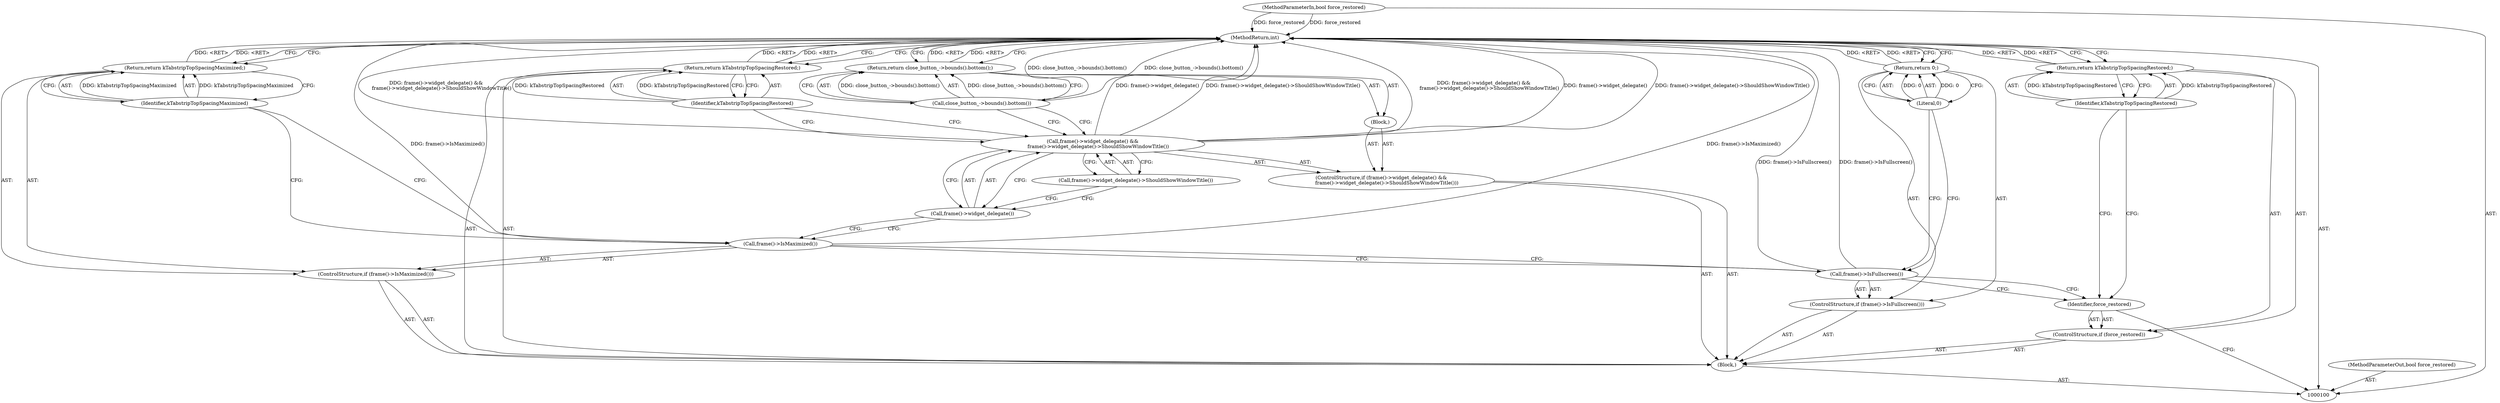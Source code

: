 digraph "0_Chrome_7ee3acb08d9de663e5ec3148ee98b666cd32ad82" {
"1000124" [label="(MethodReturn,int)"];
"1000119" [label="(Block,)"];
"1000118" [label="(Call,frame()->widget_delegate()->ShouldShowWindowTitle())"];
"1000121" [label="(Call,close_button_->bounds().bottom())"];
"1000120" [label="(Return,return close_button_->bounds().bottom();)"];
"1000122" [label="(Return,return kTabstripTopSpacingRestored;)"];
"1000123" [label="(Identifier,kTabstripTopSpacingRestored)"];
"1000102" [label="(Block,)"];
"1000101" [label="(MethodParameterIn,bool force_restored)"];
"1000150" [label="(MethodParameterOut,bool force_restored)"];
"1000103" [label="(ControlStructure,if (force_restored))"];
"1000104" [label="(Identifier,force_restored)"];
"1000106" [label="(Identifier,kTabstripTopSpacingRestored)"];
"1000105" [label="(Return,return kTabstripTopSpacingRestored;)"];
"1000107" [label="(ControlStructure,if (frame()->IsFullscreen()))"];
"1000108" [label="(Call,frame()->IsFullscreen())"];
"1000110" [label="(Literal,0)"];
"1000109" [label="(Return,return 0;)"];
"1000111" [label="(ControlStructure,if (frame()->IsMaximized()))"];
"1000112" [label="(Call,frame()->IsMaximized())"];
"1000114" [label="(Identifier,kTabstripTopSpacingMaximized)"];
"1000113" [label="(Return,return kTabstripTopSpacingMaximized;)"];
"1000115" [label="(ControlStructure,if (frame()->widget_delegate() &&\n       frame()->widget_delegate()->ShouldShowWindowTitle()))"];
"1000116" [label="(Call,frame()->widget_delegate() &&\n       frame()->widget_delegate()->ShouldShowWindowTitle())"];
"1000117" [label="(Call,frame()->widget_delegate())"];
"1000124" -> "1000100"  [label="AST: "];
"1000124" -> "1000105"  [label="CFG: "];
"1000124" -> "1000109"  [label="CFG: "];
"1000124" -> "1000113"  [label="CFG: "];
"1000124" -> "1000120"  [label="CFG: "];
"1000124" -> "1000122"  [label="CFG: "];
"1000122" -> "1000124"  [label="DDG: <RET>"];
"1000116" -> "1000124"  [label="DDG: frame()->widget_delegate()"];
"1000116" -> "1000124"  [label="DDG: frame()->widget_delegate()->ShouldShowWindowTitle()"];
"1000116" -> "1000124"  [label="DDG: frame()->widget_delegate() &&\n       frame()->widget_delegate()->ShouldShowWindowTitle()"];
"1000108" -> "1000124"  [label="DDG: frame()->IsFullscreen()"];
"1000121" -> "1000124"  [label="DDG: close_button_->bounds().bottom()"];
"1000112" -> "1000124"  [label="DDG: frame()->IsMaximized()"];
"1000101" -> "1000124"  [label="DDG: force_restored"];
"1000120" -> "1000124"  [label="DDG: <RET>"];
"1000109" -> "1000124"  [label="DDG: <RET>"];
"1000113" -> "1000124"  [label="DDG: <RET>"];
"1000105" -> "1000124"  [label="DDG: <RET>"];
"1000119" -> "1000115"  [label="AST: "];
"1000120" -> "1000119"  [label="AST: "];
"1000118" -> "1000116"  [label="AST: "];
"1000118" -> "1000117"  [label="CFG: "];
"1000116" -> "1000118"  [label="CFG: "];
"1000121" -> "1000120"  [label="AST: "];
"1000121" -> "1000116"  [label="CFG: "];
"1000120" -> "1000121"  [label="CFG: "];
"1000121" -> "1000124"  [label="DDG: close_button_->bounds().bottom()"];
"1000121" -> "1000120"  [label="DDG: close_button_->bounds().bottom()"];
"1000120" -> "1000119"  [label="AST: "];
"1000120" -> "1000121"  [label="CFG: "];
"1000121" -> "1000120"  [label="AST: "];
"1000124" -> "1000120"  [label="CFG: "];
"1000120" -> "1000124"  [label="DDG: <RET>"];
"1000121" -> "1000120"  [label="DDG: close_button_->bounds().bottom()"];
"1000122" -> "1000102"  [label="AST: "];
"1000122" -> "1000123"  [label="CFG: "];
"1000123" -> "1000122"  [label="AST: "];
"1000124" -> "1000122"  [label="CFG: "];
"1000122" -> "1000124"  [label="DDG: <RET>"];
"1000123" -> "1000122"  [label="DDG: kTabstripTopSpacingRestored"];
"1000123" -> "1000122"  [label="AST: "];
"1000123" -> "1000116"  [label="CFG: "];
"1000122" -> "1000123"  [label="CFG: "];
"1000123" -> "1000122"  [label="DDG: kTabstripTopSpacingRestored"];
"1000102" -> "1000100"  [label="AST: "];
"1000103" -> "1000102"  [label="AST: "];
"1000107" -> "1000102"  [label="AST: "];
"1000111" -> "1000102"  [label="AST: "];
"1000115" -> "1000102"  [label="AST: "];
"1000122" -> "1000102"  [label="AST: "];
"1000101" -> "1000100"  [label="AST: "];
"1000101" -> "1000124"  [label="DDG: force_restored"];
"1000150" -> "1000100"  [label="AST: "];
"1000103" -> "1000102"  [label="AST: "];
"1000104" -> "1000103"  [label="AST: "];
"1000105" -> "1000103"  [label="AST: "];
"1000104" -> "1000103"  [label="AST: "];
"1000104" -> "1000100"  [label="CFG: "];
"1000106" -> "1000104"  [label="CFG: "];
"1000108" -> "1000104"  [label="CFG: "];
"1000106" -> "1000105"  [label="AST: "];
"1000106" -> "1000104"  [label="CFG: "];
"1000105" -> "1000106"  [label="CFG: "];
"1000106" -> "1000105"  [label="DDG: kTabstripTopSpacingRestored"];
"1000105" -> "1000103"  [label="AST: "];
"1000105" -> "1000106"  [label="CFG: "];
"1000106" -> "1000105"  [label="AST: "];
"1000124" -> "1000105"  [label="CFG: "];
"1000105" -> "1000124"  [label="DDG: <RET>"];
"1000106" -> "1000105"  [label="DDG: kTabstripTopSpacingRestored"];
"1000107" -> "1000102"  [label="AST: "];
"1000108" -> "1000107"  [label="AST: "];
"1000109" -> "1000107"  [label="AST: "];
"1000108" -> "1000107"  [label="AST: "];
"1000108" -> "1000104"  [label="CFG: "];
"1000110" -> "1000108"  [label="CFG: "];
"1000112" -> "1000108"  [label="CFG: "];
"1000108" -> "1000124"  [label="DDG: frame()->IsFullscreen()"];
"1000110" -> "1000109"  [label="AST: "];
"1000110" -> "1000108"  [label="CFG: "];
"1000109" -> "1000110"  [label="CFG: "];
"1000110" -> "1000109"  [label="DDG: 0"];
"1000109" -> "1000107"  [label="AST: "];
"1000109" -> "1000110"  [label="CFG: "];
"1000110" -> "1000109"  [label="AST: "];
"1000124" -> "1000109"  [label="CFG: "];
"1000109" -> "1000124"  [label="DDG: <RET>"];
"1000110" -> "1000109"  [label="DDG: 0"];
"1000111" -> "1000102"  [label="AST: "];
"1000112" -> "1000111"  [label="AST: "];
"1000113" -> "1000111"  [label="AST: "];
"1000112" -> "1000111"  [label="AST: "];
"1000112" -> "1000108"  [label="CFG: "];
"1000114" -> "1000112"  [label="CFG: "];
"1000117" -> "1000112"  [label="CFG: "];
"1000112" -> "1000124"  [label="DDG: frame()->IsMaximized()"];
"1000114" -> "1000113"  [label="AST: "];
"1000114" -> "1000112"  [label="CFG: "];
"1000113" -> "1000114"  [label="CFG: "];
"1000114" -> "1000113"  [label="DDG: kTabstripTopSpacingMaximized"];
"1000113" -> "1000111"  [label="AST: "];
"1000113" -> "1000114"  [label="CFG: "];
"1000114" -> "1000113"  [label="AST: "];
"1000124" -> "1000113"  [label="CFG: "];
"1000113" -> "1000124"  [label="DDG: <RET>"];
"1000114" -> "1000113"  [label="DDG: kTabstripTopSpacingMaximized"];
"1000115" -> "1000102"  [label="AST: "];
"1000116" -> "1000115"  [label="AST: "];
"1000119" -> "1000115"  [label="AST: "];
"1000116" -> "1000115"  [label="AST: "];
"1000116" -> "1000117"  [label="CFG: "];
"1000116" -> "1000118"  [label="CFG: "];
"1000117" -> "1000116"  [label="AST: "];
"1000118" -> "1000116"  [label="AST: "];
"1000121" -> "1000116"  [label="CFG: "];
"1000123" -> "1000116"  [label="CFG: "];
"1000116" -> "1000124"  [label="DDG: frame()->widget_delegate()"];
"1000116" -> "1000124"  [label="DDG: frame()->widget_delegate()->ShouldShowWindowTitle()"];
"1000116" -> "1000124"  [label="DDG: frame()->widget_delegate() &&\n       frame()->widget_delegate()->ShouldShowWindowTitle()"];
"1000117" -> "1000116"  [label="AST: "];
"1000117" -> "1000112"  [label="CFG: "];
"1000118" -> "1000117"  [label="CFG: "];
"1000116" -> "1000117"  [label="CFG: "];
}
